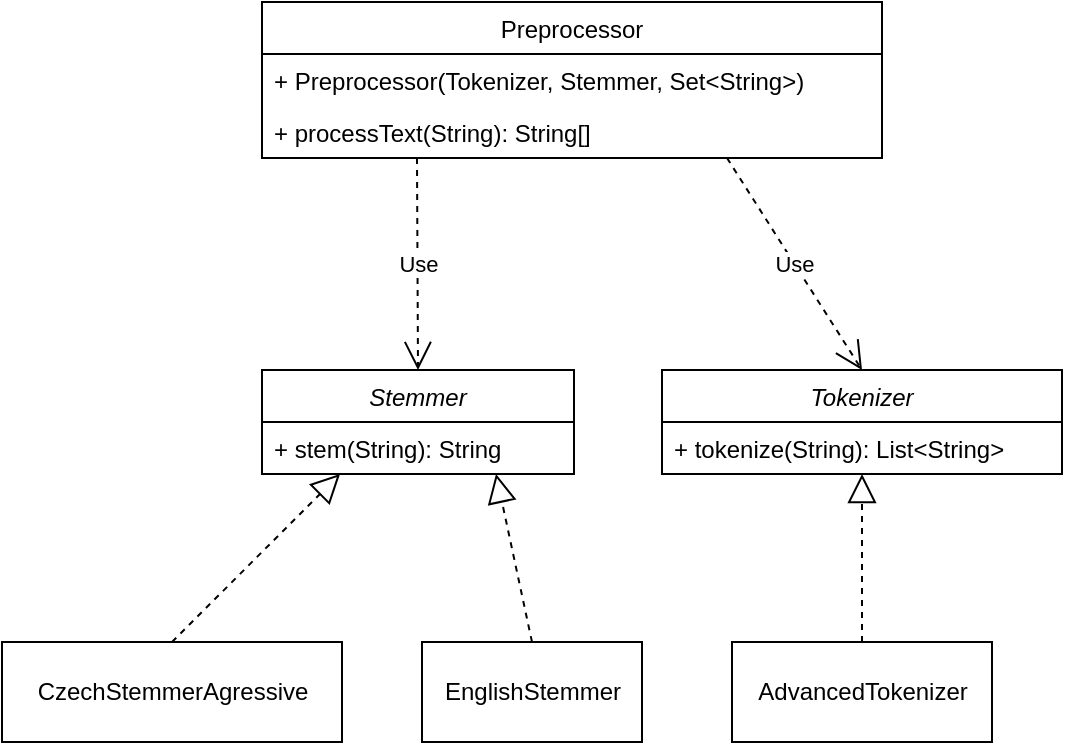 <mxfile version="13.1.7" type="device"><diagram id="6ZdFERfefU6uMb7Z6P1M" name="Page-1"><mxGraphModel dx="1422" dy="763" grid="1" gridSize="10" guides="1" tooltips="1" connect="1" arrows="1" fold="1" page="1" pageScale="1" pageWidth="827" pageHeight="1169" math="0" shadow="0"><root><mxCell id="0"/><mxCell id="1" parent="0"/><mxCell id="ULMxJF57k4KOXjYhRKBh-15" value="AdvancedTokenizer" style="html=1;" vertex="1" parent="1"><mxGeometry x="575" y="450" width="130" height="50" as="geometry"/></mxCell><mxCell id="ULMxJF57k4KOXjYhRKBh-16" value="CzechStemmerAgressive" style="html=1;" vertex="1" parent="1"><mxGeometry x="210" y="450" width="170" height="50" as="geometry"/></mxCell><mxCell id="ULMxJF57k4KOXjYhRKBh-17" value="EnglishStemmer" style="html=1;" vertex="1" parent="1"><mxGeometry x="420" y="450" width="110" height="50" as="geometry"/></mxCell><mxCell id="ULMxJF57k4KOXjYhRKBh-18" value="" style="endArrow=block;dashed=1;endFill=0;endSize=12;html=1;exitX=0.5;exitY=0;exitDx=0;exitDy=0;entryX=0.25;entryY=1;entryDx=0;entryDy=0;" edge="1" parent="1" source="ULMxJF57k4KOXjYhRKBh-16" target="ULMxJF57k4KOXjYhRKBh-9"><mxGeometry width="160" relative="1" as="geometry"><mxPoint x="330" y="390" as="sourcePoint"/><mxPoint x="370" y="410" as="targetPoint"/></mxGeometry></mxCell><mxCell id="ULMxJF57k4KOXjYhRKBh-19" value="" style="endArrow=block;dashed=1;endFill=0;endSize=12;html=1;exitX=0.5;exitY=0;exitDx=0;exitDy=0;entryX=0.75;entryY=1;entryDx=0;entryDy=0;" edge="1" parent="1" source="ULMxJF57k4KOXjYhRKBh-17" target="ULMxJF57k4KOXjYhRKBh-9"><mxGeometry width="160" relative="1" as="geometry"><mxPoint x="200" y="620" as="sourcePoint"/><mxPoint x="400" y="360" as="targetPoint"/></mxGeometry></mxCell><mxCell id="ULMxJF57k4KOXjYhRKBh-21" value="" style="endArrow=block;dashed=1;endFill=0;endSize=12;html=1;exitX=0.5;exitY=0;exitDx=0;exitDy=0;entryX=0.5;entryY=1;entryDx=0;entryDy=0;" edge="1" parent="1" source="ULMxJF57k4KOXjYhRKBh-15" target="ULMxJF57k4KOXjYhRKBh-13"><mxGeometry width="160" relative="1" as="geometry"><mxPoint x="330" y="390" as="sourcePoint"/><mxPoint x="490" y="390" as="targetPoint"/></mxGeometry></mxCell><mxCell id="ULMxJF57k4KOXjYhRKBh-23" value="Use" style="endArrow=open;endSize=12;dashed=1;html=1;exitX=0.25;exitY=1;exitDx=0;exitDy=0;entryX=0.5;entryY=0;entryDx=0;entryDy=0;" edge="1" parent="1" source="ULMxJF57k4KOXjYhRKBh-5" target="ULMxJF57k4KOXjYhRKBh-9"><mxGeometry width="160" relative="1" as="geometry"><mxPoint x="330" y="390" as="sourcePoint"/><mxPoint x="490" y="390" as="targetPoint"/></mxGeometry></mxCell><mxCell id="ULMxJF57k4KOXjYhRKBh-24" value="Use" style="endArrow=open;endSize=12;dashed=1;html=1;exitX=0.75;exitY=1;exitDx=0;exitDy=0;entryX=0.5;entryY=0;entryDx=0;entryDy=0;" edge="1" parent="1" source="ULMxJF57k4KOXjYhRKBh-5" target="ULMxJF57k4KOXjYhRKBh-13"><mxGeometry width="160" relative="1" as="geometry"><mxPoint x="330" y="390" as="sourcePoint"/><mxPoint x="490" y="390" as="targetPoint"/></mxGeometry></mxCell><mxCell id="ULMxJF57k4KOXjYhRKBh-5" value="Preprocessor" style="swimlane;fontStyle=0;childLayout=stackLayout;horizontal=1;startSize=26;fillColor=none;horizontalStack=0;resizeParent=1;resizeParentMax=0;resizeLast=0;collapsible=1;marginBottom=0;" vertex="1" parent="1"><mxGeometry x="340" y="130" width="310" height="78" as="geometry"><mxRectangle x="435" y="210" width="110" height="26" as="alternateBounds"/></mxGeometry></mxCell><mxCell id="ULMxJF57k4KOXjYhRKBh-22" value="+ Preprocessor(Tokenizer, Stemmer, Set&lt;String&gt;)" style="text;strokeColor=none;fillColor=none;align=left;verticalAlign=top;spacingLeft=4;spacingRight=4;overflow=hidden;rotatable=0;points=[[0,0.5],[1,0.5]];portConstraint=eastwest;" vertex="1" parent="ULMxJF57k4KOXjYhRKBh-5"><mxGeometry y="26" width="310" height="26" as="geometry"/></mxCell><mxCell id="ULMxJF57k4KOXjYhRKBh-6" value="+ processText(String): String[]" style="text;strokeColor=none;fillColor=none;align=left;verticalAlign=top;spacingLeft=4;spacingRight=4;overflow=hidden;rotatable=0;points=[[0,0.5],[1,0.5]];portConstraint=eastwest;" vertex="1" parent="ULMxJF57k4KOXjYhRKBh-5"><mxGeometry y="52" width="310" height="26" as="geometry"/></mxCell><mxCell id="ULMxJF57k4KOXjYhRKBh-9" value="Stemmer" style="swimlane;fontStyle=2;childLayout=stackLayout;horizontal=1;startSize=26;fillColor=none;horizontalStack=0;resizeParent=1;resizeParentMax=0;resizeLast=0;collapsible=1;marginBottom=0;" vertex="1" parent="1"><mxGeometry x="340" y="314" width="156" height="52" as="geometry"><mxRectangle x="340" y="314" width="80" height="26" as="alternateBounds"/></mxGeometry></mxCell><mxCell id="ULMxJF57k4KOXjYhRKBh-10" value="+ stem(String): String" style="text;strokeColor=none;fillColor=none;align=left;verticalAlign=top;spacingLeft=4;spacingRight=4;overflow=hidden;rotatable=0;points=[[0,0.5],[1,0.5]];portConstraint=eastwest;" vertex="1" parent="ULMxJF57k4KOXjYhRKBh-9"><mxGeometry y="26" width="156" height="26" as="geometry"/></mxCell><mxCell id="ULMxJF57k4KOXjYhRKBh-13" value="Tokenizer" style="swimlane;fontStyle=2;childLayout=stackLayout;horizontal=1;startSize=26;fillColor=none;horizontalStack=0;resizeParent=1;resizeParentMax=0;resizeLast=0;collapsible=1;marginBottom=0;" vertex="1" parent="1"><mxGeometry x="540" y="314" width="200" height="52" as="geometry"><mxRectangle x="565" y="340" width="90" height="26" as="alternateBounds"/></mxGeometry></mxCell><mxCell id="ULMxJF57k4KOXjYhRKBh-14" value="+ tokenize(String): List&lt;String&gt;" style="text;strokeColor=none;fillColor=none;align=left;verticalAlign=top;spacingLeft=4;spacingRight=4;overflow=hidden;rotatable=0;points=[[0,0.5],[1,0.5]];portConstraint=eastwest;" vertex="1" parent="ULMxJF57k4KOXjYhRKBh-13"><mxGeometry y="26" width="200" height="26" as="geometry"/></mxCell></root></mxGraphModel></diagram></mxfile>